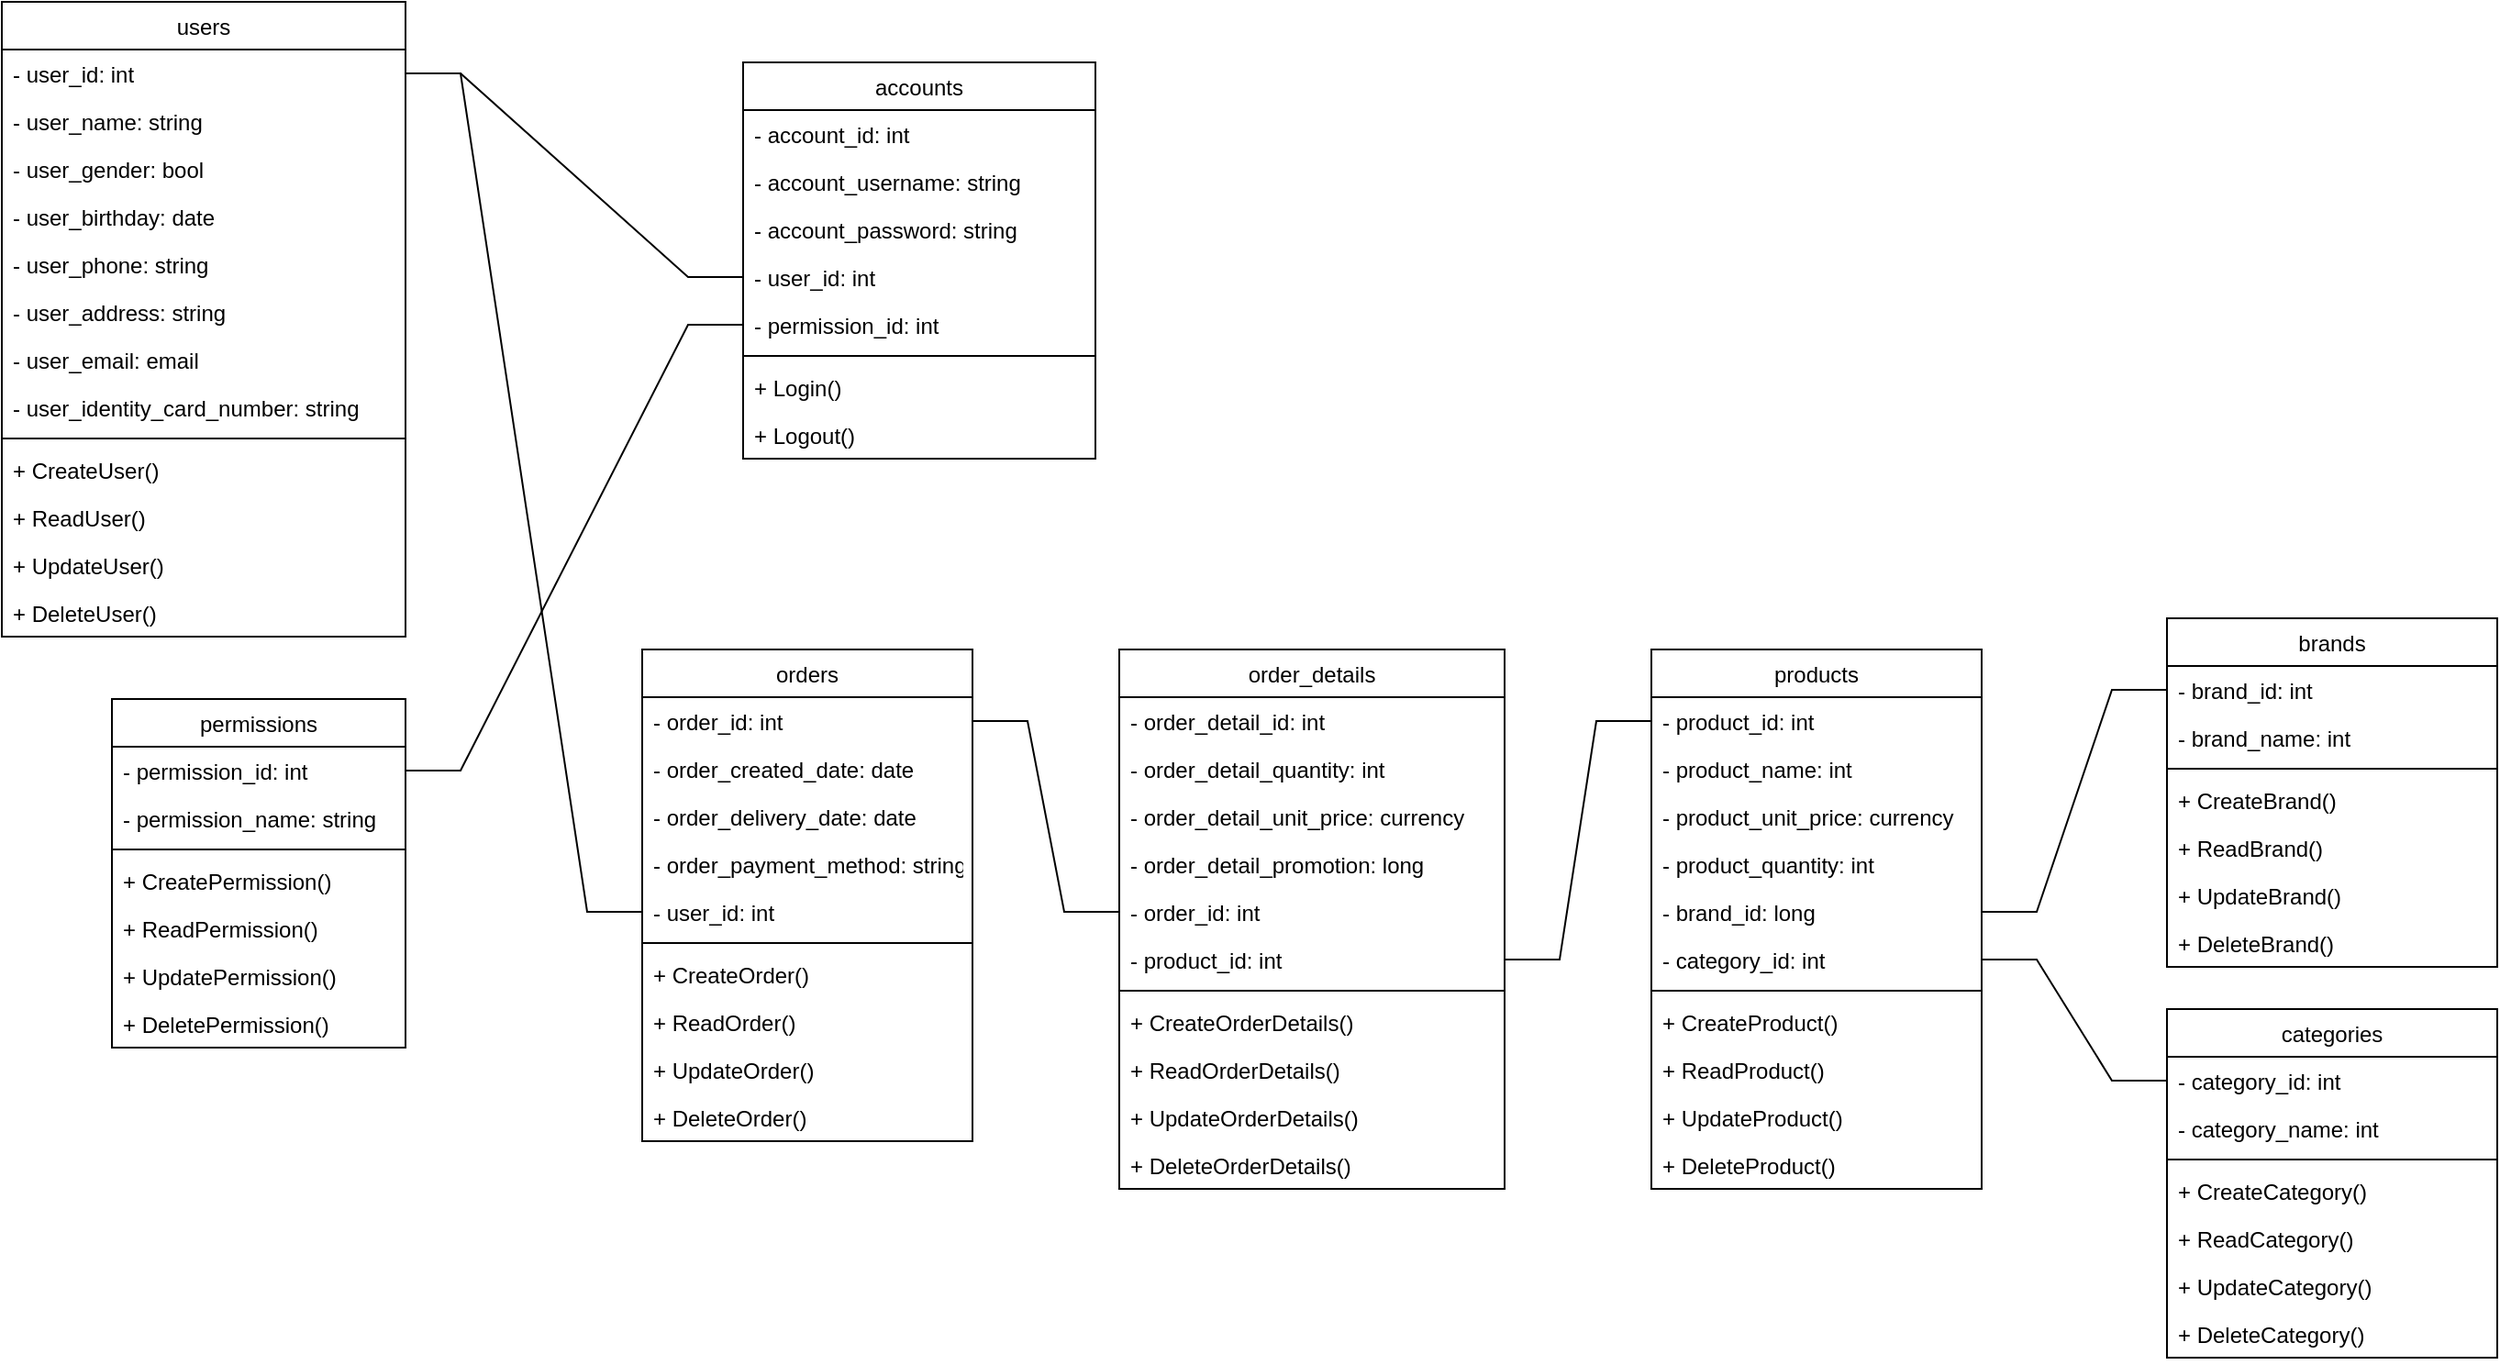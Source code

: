 <mxfile version="17.2.5" type="device"><diagram id="C5RBs43oDa-KdzZeNtuy" name="Page-1"><mxGraphModel dx="755" dy="391" grid="0" gridSize="10" guides="1" tooltips="1" connect="1" arrows="1" fold="1" page="1" pageScale="1" pageWidth="827" pageHeight="1169" math="0" shadow="0"><root><mxCell id="WIyWlLk6GJQsqaUBKTNV-0"/><mxCell id="WIyWlLk6GJQsqaUBKTNV-1" parent="WIyWlLk6GJQsqaUBKTNV-0"/><mxCell id="zkfFHV4jXpPFQw0GAbJ--0" value="users" style="swimlane;fontStyle=0;align=center;verticalAlign=top;childLayout=stackLayout;horizontal=1;startSize=26;horizontalStack=0;resizeParent=1;resizeLast=0;collapsible=1;marginBottom=0;rounded=0;shadow=0;strokeWidth=1;" parent="WIyWlLk6GJQsqaUBKTNV-1" vertex="1"><mxGeometry x="231" y="127" width="220" height="346" as="geometry"><mxRectangle x="230" y="140" width="160" height="26" as="alternateBounds"/></mxGeometry></mxCell><mxCell id="zkfFHV4jXpPFQw0GAbJ--1" value="- user_id: int" style="text;align=left;verticalAlign=top;spacingLeft=4;spacingRight=4;overflow=hidden;rotatable=0;points=[[0,0.5],[1,0.5]];portConstraint=eastwest;" parent="zkfFHV4jXpPFQw0GAbJ--0" vertex="1"><mxGeometry y="26" width="220" height="26" as="geometry"/></mxCell><mxCell id="zkfFHV4jXpPFQw0GAbJ--2" value="- user_name: string" style="text;align=left;verticalAlign=top;spacingLeft=4;spacingRight=4;overflow=hidden;rotatable=0;points=[[0,0.5],[1,0.5]];portConstraint=eastwest;rounded=0;shadow=0;html=0;" parent="zkfFHV4jXpPFQw0GAbJ--0" vertex="1"><mxGeometry y="52" width="220" height="26" as="geometry"/></mxCell><mxCell id="tPrWpKhHk2dmSFOq80l9-0" value="- user_gender: bool" style="text;align=left;verticalAlign=top;spacingLeft=4;spacingRight=4;overflow=hidden;rotatable=0;points=[[0,0.5],[1,0.5]];portConstraint=eastwest;rounded=0;shadow=0;html=0;" parent="zkfFHV4jXpPFQw0GAbJ--0" vertex="1"><mxGeometry y="78" width="220" height="26" as="geometry"/></mxCell><mxCell id="tPrWpKhHk2dmSFOq80l9-1" value="- user_birthday: date" style="text;align=left;verticalAlign=top;spacingLeft=4;spacingRight=4;overflow=hidden;rotatable=0;points=[[0,0.5],[1,0.5]];portConstraint=eastwest;rounded=0;shadow=0;html=0;" parent="zkfFHV4jXpPFQw0GAbJ--0" vertex="1"><mxGeometry y="104" width="220" height="26" as="geometry"/></mxCell><mxCell id="zkfFHV4jXpPFQw0GAbJ--3" value="- user_phone: string" style="text;align=left;verticalAlign=top;spacingLeft=4;spacingRight=4;overflow=hidden;rotatable=0;points=[[0,0.5],[1,0.5]];portConstraint=eastwest;rounded=0;shadow=0;html=0;" parent="zkfFHV4jXpPFQw0GAbJ--0" vertex="1"><mxGeometry y="130" width="220" height="26" as="geometry"/></mxCell><mxCell id="tPrWpKhHk2dmSFOq80l9-2" value="- user_address: string" style="text;align=left;verticalAlign=top;spacingLeft=4;spacingRight=4;overflow=hidden;rotatable=0;points=[[0,0.5],[1,0.5]];portConstraint=eastwest;rounded=0;shadow=0;html=0;" parent="zkfFHV4jXpPFQw0GAbJ--0" vertex="1"><mxGeometry y="156" width="220" height="26" as="geometry"/></mxCell><mxCell id="tPrWpKhHk2dmSFOq80l9-3" value="- user_email: email" style="text;align=left;verticalAlign=top;spacingLeft=4;spacingRight=4;overflow=hidden;rotatable=0;points=[[0,0.5],[1,0.5]];portConstraint=eastwest;rounded=0;shadow=0;html=0;" parent="zkfFHV4jXpPFQw0GAbJ--0" vertex="1"><mxGeometry y="182" width="220" height="26" as="geometry"/></mxCell><mxCell id="tPrWpKhHk2dmSFOq80l9-4" value="- user_identity_card_number: string" style="text;align=left;verticalAlign=top;spacingLeft=4;spacingRight=4;overflow=hidden;rotatable=0;points=[[0,0.5],[1,0.5]];portConstraint=eastwest;rounded=0;shadow=0;html=0;" parent="zkfFHV4jXpPFQw0GAbJ--0" vertex="1"><mxGeometry y="208" width="220" height="26" as="geometry"/></mxCell><mxCell id="zkfFHV4jXpPFQw0GAbJ--4" value="" style="line;html=1;strokeWidth=1;align=left;verticalAlign=middle;spacingTop=-1;spacingLeft=3;spacingRight=3;rotatable=0;labelPosition=right;points=[];portConstraint=eastwest;" parent="zkfFHV4jXpPFQw0GAbJ--0" vertex="1"><mxGeometry y="234" width="220" height="8" as="geometry"/></mxCell><mxCell id="zkfFHV4jXpPFQw0GAbJ--5" value="+ CreateUser()" style="text;align=left;verticalAlign=top;spacingLeft=4;spacingRight=4;overflow=hidden;rotatable=0;points=[[0,0.5],[1,0.5]];portConstraint=eastwest;" parent="zkfFHV4jXpPFQw0GAbJ--0" vertex="1"><mxGeometry y="242" width="220" height="26" as="geometry"/></mxCell><mxCell id="tPrWpKhHk2dmSFOq80l9-5" value="+ ReadUser()" style="text;align=left;verticalAlign=top;spacingLeft=4;spacingRight=4;overflow=hidden;rotatable=0;points=[[0,0.5],[1,0.5]];portConstraint=eastwest;" parent="zkfFHV4jXpPFQw0GAbJ--0" vertex="1"><mxGeometry y="268" width="220" height="26" as="geometry"/></mxCell><mxCell id="tPrWpKhHk2dmSFOq80l9-6" value="+ UpdateUser()" style="text;align=left;verticalAlign=top;spacingLeft=4;spacingRight=4;overflow=hidden;rotatable=0;points=[[0,0.5],[1,0.5]];portConstraint=eastwest;" parent="zkfFHV4jXpPFQw0GAbJ--0" vertex="1"><mxGeometry y="294" width="220" height="26" as="geometry"/></mxCell><mxCell id="tPrWpKhHk2dmSFOq80l9-7" value="+ DeleteUser()" style="text;align=left;verticalAlign=top;spacingLeft=4;spacingRight=4;overflow=hidden;rotatable=0;points=[[0,0.5],[1,0.5]];portConstraint=eastwest;" parent="zkfFHV4jXpPFQw0GAbJ--0" vertex="1"><mxGeometry y="320" width="220" height="26" as="geometry"/></mxCell><mxCell id="tPrWpKhHk2dmSFOq80l9-10" style="edgeStyle=entityRelationEdgeStyle;rounded=0;orthogonalLoop=1;jettySize=auto;html=1;endArrow=none;endFill=0;" parent="WIyWlLk6GJQsqaUBKTNV-1" source="zkfFHV4jXpPFQw0GAbJ--7" target="zkfFHV4jXpPFQw0GAbJ--22" edge="1"><mxGeometry relative="1" as="geometry"/></mxCell><mxCell id="zkfFHV4jXpPFQw0GAbJ--6" value="permissions" style="swimlane;fontStyle=0;align=center;verticalAlign=top;childLayout=stackLayout;horizontal=1;startSize=26;horizontalStack=0;resizeParent=1;resizeLast=0;collapsible=1;marginBottom=0;rounded=0;shadow=0;strokeWidth=1;" parent="WIyWlLk6GJQsqaUBKTNV-1" vertex="1"><mxGeometry x="291" y="507" width="160" height="190" as="geometry"><mxRectangle x="130" y="380" width="160" height="26" as="alternateBounds"/></mxGeometry></mxCell><mxCell id="zkfFHV4jXpPFQw0GAbJ--7" value="- permission_id: int" style="text;align=left;verticalAlign=top;spacingLeft=4;spacingRight=4;overflow=hidden;rotatable=0;points=[[0,0.5],[1,0.5]];portConstraint=eastwest;" parent="zkfFHV4jXpPFQw0GAbJ--6" vertex="1"><mxGeometry y="26" width="160" height="26" as="geometry"/></mxCell><mxCell id="zkfFHV4jXpPFQw0GAbJ--11" value="- permission_name: string" style="text;align=left;verticalAlign=top;spacingLeft=4;spacingRight=4;overflow=hidden;rotatable=0;points=[[0,0.5],[1,0.5]];portConstraint=eastwest;" parent="zkfFHV4jXpPFQw0GAbJ--6" vertex="1"><mxGeometry y="52" width="160" height="26" as="geometry"/></mxCell><mxCell id="zkfFHV4jXpPFQw0GAbJ--9" value="" style="line;html=1;strokeWidth=1;align=left;verticalAlign=middle;spacingTop=-1;spacingLeft=3;spacingRight=3;rotatable=0;labelPosition=right;points=[];portConstraint=eastwest;" parent="zkfFHV4jXpPFQw0GAbJ--6" vertex="1"><mxGeometry y="78" width="160" height="8" as="geometry"/></mxCell><mxCell id="zkfFHV4jXpPFQw0GAbJ--8" value="+ CreatePermission()" style="text;align=left;verticalAlign=top;spacingLeft=4;spacingRight=4;overflow=hidden;rotatable=0;points=[[0,0.5],[1,0.5]];portConstraint=eastwest;rounded=0;shadow=0;html=0;" parent="zkfFHV4jXpPFQw0GAbJ--6" vertex="1"><mxGeometry y="86" width="160" height="26" as="geometry"/></mxCell><mxCell id="tPrWpKhHk2dmSFOq80l9-13" value="+ ReadPermission()" style="text;align=left;verticalAlign=top;spacingLeft=4;spacingRight=4;overflow=hidden;rotatable=0;points=[[0,0.5],[1,0.5]];portConstraint=eastwest;rounded=0;shadow=0;html=0;" parent="zkfFHV4jXpPFQw0GAbJ--6" vertex="1"><mxGeometry y="112" width="160" height="26" as="geometry"/></mxCell><mxCell id="tPrWpKhHk2dmSFOq80l9-14" value="+ UpdatePermission()" style="text;align=left;verticalAlign=top;spacingLeft=4;spacingRight=4;overflow=hidden;rotatable=0;points=[[0,0.5],[1,0.5]];portConstraint=eastwest;rounded=0;shadow=0;html=0;" parent="zkfFHV4jXpPFQw0GAbJ--6" vertex="1"><mxGeometry y="138" width="160" height="26" as="geometry"/></mxCell><mxCell id="tPrWpKhHk2dmSFOq80l9-15" value="+ DeletePermission()" style="text;align=left;verticalAlign=top;spacingLeft=4;spacingRight=4;overflow=hidden;rotatable=0;points=[[0,0.5],[1,0.5]];portConstraint=eastwest;rounded=0;shadow=0;html=0;" parent="zkfFHV4jXpPFQw0GAbJ--6" vertex="1"><mxGeometry y="164" width="160" height="26" as="geometry"/></mxCell><mxCell id="zkfFHV4jXpPFQw0GAbJ--13" value="orders" style="swimlane;fontStyle=0;align=center;verticalAlign=top;childLayout=stackLayout;horizontal=1;startSize=26;horizontalStack=0;resizeParent=1;resizeLast=0;collapsible=1;marginBottom=0;rounded=0;shadow=0;strokeWidth=1;" parent="WIyWlLk6GJQsqaUBKTNV-1" vertex="1"><mxGeometry x="580" y="480" width="180" height="268" as="geometry"><mxRectangle x="340" y="380" width="170" height="26" as="alternateBounds"/></mxGeometry></mxCell><mxCell id="zkfFHV4jXpPFQw0GAbJ--14" value="- order_id: int" style="text;align=left;verticalAlign=top;spacingLeft=4;spacingRight=4;overflow=hidden;rotatable=0;points=[[0,0.5],[1,0.5]];portConstraint=eastwest;" parent="zkfFHV4jXpPFQw0GAbJ--13" vertex="1"><mxGeometry y="26" width="180" height="26" as="geometry"/></mxCell><mxCell id="tPrWpKhHk2dmSFOq80l9-32" value="- order_created_date: date" style="text;align=left;verticalAlign=top;spacingLeft=4;spacingRight=4;overflow=hidden;rotatable=0;points=[[0,0.5],[1,0.5]];portConstraint=eastwest;" parent="zkfFHV4jXpPFQw0GAbJ--13" vertex="1"><mxGeometry y="52" width="180" height="26" as="geometry"/></mxCell><mxCell id="tPrWpKhHk2dmSFOq80l9-33" value="- order_delivery_date: date" style="text;align=left;verticalAlign=top;spacingLeft=4;spacingRight=4;overflow=hidden;rotatable=0;points=[[0,0.5],[1,0.5]];portConstraint=eastwest;" parent="zkfFHV4jXpPFQw0GAbJ--13" vertex="1"><mxGeometry y="78" width="180" height="26" as="geometry"/></mxCell><mxCell id="tPrWpKhHk2dmSFOq80l9-34" value="- order_payment_method: string" style="text;align=left;verticalAlign=top;spacingLeft=4;spacingRight=4;overflow=hidden;rotatable=0;points=[[0,0.5],[1,0.5]];portConstraint=eastwest;" parent="zkfFHV4jXpPFQw0GAbJ--13" vertex="1"><mxGeometry y="104" width="180" height="26" as="geometry"/></mxCell><mxCell id="tPrWpKhHk2dmSFOq80l9-16" value="- user_id: int" style="text;align=left;verticalAlign=top;spacingLeft=4;spacingRight=4;overflow=hidden;rotatable=0;points=[[0,0.5],[1,0.5]];portConstraint=eastwest;" parent="zkfFHV4jXpPFQw0GAbJ--13" vertex="1"><mxGeometry y="130" width="180" height="26" as="geometry"/></mxCell><mxCell id="zkfFHV4jXpPFQw0GAbJ--15" value="" style="line;html=1;strokeWidth=1;align=left;verticalAlign=middle;spacingTop=-1;spacingLeft=3;spacingRight=3;rotatable=0;labelPosition=right;points=[];portConstraint=eastwest;" parent="zkfFHV4jXpPFQw0GAbJ--13" vertex="1"><mxGeometry y="156" width="180" height="8" as="geometry"/></mxCell><mxCell id="tPrWpKhHk2dmSFOq80l9-36" value="+ CreateOrder()" style="text;align=left;verticalAlign=top;spacingLeft=4;spacingRight=4;overflow=hidden;rotatable=0;points=[[0,0.5],[1,0.5]];portConstraint=eastwest;" parent="zkfFHV4jXpPFQw0GAbJ--13" vertex="1"><mxGeometry y="164" width="180" height="26" as="geometry"/></mxCell><mxCell id="tPrWpKhHk2dmSFOq80l9-37" value="+ ReadOrder()" style="text;align=left;verticalAlign=top;spacingLeft=4;spacingRight=4;overflow=hidden;rotatable=0;points=[[0,0.5],[1,0.5]];portConstraint=eastwest;" parent="zkfFHV4jXpPFQw0GAbJ--13" vertex="1"><mxGeometry y="190" width="180" height="26" as="geometry"/></mxCell><mxCell id="tPrWpKhHk2dmSFOq80l9-38" value="+ UpdateOrder()" style="text;align=left;verticalAlign=top;spacingLeft=4;spacingRight=4;overflow=hidden;rotatable=0;points=[[0,0.5],[1,0.5]];portConstraint=eastwest;" parent="zkfFHV4jXpPFQw0GAbJ--13" vertex="1"><mxGeometry y="216" width="180" height="26" as="geometry"/></mxCell><mxCell id="tPrWpKhHk2dmSFOq80l9-39" value="+ DeleteOrder()" style="text;align=left;verticalAlign=top;spacingLeft=4;spacingRight=4;overflow=hidden;rotatable=0;points=[[0,0.5],[1,0.5]];portConstraint=eastwest;" parent="zkfFHV4jXpPFQw0GAbJ--13" vertex="1"><mxGeometry y="242" width="180" height="26" as="geometry"/></mxCell><mxCell id="zkfFHV4jXpPFQw0GAbJ--17" value="accounts" style="swimlane;fontStyle=0;align=center;verticalAlign=top;childLayout=stackLayout;horizontal=1;startSize=26;horizontalStack=0;resizeParent=1;resizeLast=0;collapsible=1;marginBottom=0;rounded=0;shadow=0;strokeWidth=1;" parent="WIyWlLk6GJQsqaUBKTNV-1" vertex="1"><mxGeometry x="635" y="160" width="192" height="216" as="geometry"><mxRectangle x="550" y="140" width="160" height="26" as="alternateBounds"/></mxGeometry></mxCell><mxCell id="zkfFHV4jXpPFQw0GAbJ--18" value="- account_id: int" style="text;align=left;verticalAlign=top;spacingLeft=4;spacingRight=4;overflow=hidden;rotatable=0;points=[[0,0.5],[1,0.5]];portConstraint=eastwest;" parent="zkfFHV4jXpPFQw0GAbJ--17" vertex="1"><mxGeometry y="26" width="192" height="26" as="geometry"/></mxCell><mxCell id="zkfFHV4jXpPFQw0GAbJ--20" value="- account_username: string" style="text;align=left;verticalAlign=top;spacingLeft=4;spacingRight=4;overflow=hidden;rotatable=0;points=[[0,0.5],[1,0.5]];portConstraint=eastwest;rounded=0;shadow=0;html=0;" parent="zkfFHV4jXpPFQw0GAbJ--17" vertex="1"><mxGeometry y="52" width="192" height="26" as="geometry"/></mxCell><mxCell id="zkfFHV4jXpPFQw0GAbJ--21" value="- account_password: string" style="text;align=left;verticalAlign=top;spacingLeft=4;spacingRight=4;overflow=hidden;rotatable=0;points=[[0,0.5],[1,0.5]];portConstraint=eastwest;rounded=0;shadow=0;html=0;" parent="zkfFHV4jXpPFQw0GAbJ--17" vertex="1"><mxGeometry y="78" width="192" height="26" as="geometry"/></mxCell><mxCell id="zkfFHV4jXpPFQw0GAbJ--19" value="- user_id: int" style="text;align=left;verticalAlign=top;spacingLeft=4;spacingRight=4;overflow=hidden;rotatable=0;points=[[0,0.5],[1,0.5]];portConstraint=eastwest;rounded=0;shadow=0;html=0;" parent="zkfFHV4jXpPFQw0GAbJ--17" vertex="1"><mxGeometry y="104" width="192" height="26" as="geometry"/></mxCell><mxCell id="zkfFHV4jXpPFQw0GAbJ--22" value="- permission_id: int" style="text;align=left;verticalAlign=top;spacingLeft=4;spacingRight=4;overflow=hidden;rotatable=0;points=[[0,0.5],[1,0.5]];portConstraint=eastwest;rounded=0;shadow=0;html=0;" parent="zkfFHV4jXpPFQw0GAbJ--17" vertex="1"><mxGeometry y="130" width="192" height="26" as="geometry"/></mxCell><mxCell id="zkfFHV4jXpPFQw0GAbJ--23" value="" style="line;html=1;strokeWidth=1;align=left;verticalAlign=middle;spacingTop=-1;spacingLeft=3;spacingRight=3;rotatable=0;labelPosition=right;points=[];portConstraint=eastwest;" parent="zkfFHV4jXpPFQw0GAbJ--17" vertex="1"><mxGeometry y="156" width="192" height="8" as="geometry"/></mxCell><mxCell id="zkfFHV4jXpPFQw0GAbJ--25" value="+ Login()" style="text;align=left;verticalAlign=top;spacingLeft=4;spacingRight=4;overflow=hidden;rotatable=0;points=[[0,0.5],[1,0.5]];portConstraint=eastwest;" parent="zkfFHV4jXpPFQw0GAbJ--17" vertex="1"><mxGeometry y="164" width="192" height="26" as="geometry"/></mxCell><mxCell id="tPrWpKhHk2dmSFOq80l9-8" value="+ Logout()" style="text;align=left;verticalAlign=top;spacingLeft=4;spacingRight=4;overflow=hidden;rotatable=0;points=[[0,0.5],[1,0.5]];portConstraint=eastwest;" parent="zkfFHV4jXpPFQw0GAbJ--17" vertex="1"><mxGeometry y="190" width="192" height="26" as="geometry"/></mxCell><mxCell id="zkfFHV4jXpPFQw0GAbJ--26" value="" style="endArrow=none;shadow=0;strokeWidth=1;rounded=0;endFill=0;edgeStyle=entityRelationEdgeStyle;elbow=vertical;" parent="WIyWlLk6GJQsqaUBKTNV-1" source="zkfFHV4jXpPFQw0GAbJ--1" target="zkfFHV4jXpPFQw0GAbJ--19" edge="1"><mxGeometry x="0.5" y="41" relative="1" as="geometry"><mxPoint x="380" y="192" as="sourcePoint"/><mxPoint x="540" y="192" as="targetPoint"/><mxPoint x="-40" y="32" as="offset"/></mxGeometry></mxCell><mxCell id="tPrWpKhHk2dmSFOq80l9-40" style="edgeStyle=entityRelationEdgeStyle;rounded=0;orthogonalLoop=1;jettySize=auto;html=1;endArrow=none;endFill=0;" parent="WIyWlLk6GJQsqaUBKTNV-1" source="tPrWpKhHk2dmSFOq80l9-16" target="zkfFHV4jXpPFQw0GAbJ--1" edge="1"><mxGeometry relative="1" as="geometry"/></mxCell><mxCell id="tPrWpKhHk2dmSFOq80l9-41" value="order_details" style="swimlane;fontStyle=0;align=center;verticalAlign=top;childLayout=stackLayout;horizontal=1;startSize=26;horizontalStack=0;resizeParent=1;resizeLast=0;collapsible=1;marginBottom=0;rounded=0;shadow=0;strokeWidth=1;" parent="WIyWlLk6GJQsqaUBKTNV-1" vertex="1"><mxGeometry x="840" y="480" width="210" height="294" as="geometry"><mxRectangle x="340" y="380" width="170" height="26" as="alternateBounds"/></mxGeometry></mxCell><mxCell id="tPrWpKhHk2dmSFOq80l9-42" value="- order_detail_id: int" style="text;align=left;verticalAlign=top;spacingLeft=4;spacingRight=4;overflow=hidden;rotatable=0;points=[[0,0.5],[1,0.5]];portConstraint=eastwest;" parent="tPrWpKhHk2dmSFOq80l9-41" vertex="1"><mxGeometry y="26" width="210" height="26" as="geometry"/></mxCell><mxCell id="tPrWpKhHk2dmSFOq80l9-45" value="- order_detail_quantity: int" style="text;align=left;verticalAlign=top;spacingLeft=4;spacingRight=4;overflow=hidden;rotatable=0;points=[[0,0.5],[1,0.5]];portConstraint=eastwest;" parent="tPrWpKhHk2dmSFOq80l9-41" vertex="1"><mxGeometry y="52" width="210" height="26" as="geometry"/></mxCell><mxCell id="tPrWpKhHk2dmSFOq80l9-46" value="- order_detail_unit_price: currency" style="text;align=left;verticalAlign=top;spacingLeft=4;spacingRight=4;overflow=hidden;rotatable=0;points=[[0,0.5],[1,0.5]];portConstraint=eastwest;" parent="tPrWpKhHk2dmSFOq80l9-41" vertex="1"><mxGeometry y="78" width="210" height="26" as="geometry"/></mxCell><mxCell id="tPrWpKhHk2dmSFOq80l9-52" value="- order_detail_promotion: long" style="text;align=left;verticalAlign=top;spacingLeft=4;spacingRight=4;overflow=hidden;rotatable=0;points=[[0,0.5],[1,0.5]];portConstraint=eastwest;" parent="tPrWpKhHk2dmSFOq80l9-41" vertex="1"><mxGeometry y="104" width="210" height="26" as="geometry"/></mxCell><mxCell id="tPrWpKhHk2dmSFOq80l9-43" value="- order_id: int" style="text;align=left;verticalAlign=top;spacingLeft=4;spacingRight=4;overflow=hidden;rotatable=0;points=[[0,0.5],[1,0.5]];portConstraint=eastwest;" parent="tPrWpKhHk2dmSFOq80l9-41" vertex="1"><mxGeometry y="130" width="210" height="26" as="geometry"/></mxCell><mxCell id="tPrWpKhHk2dmSFOq80l9-44" value="- product_id: int" style="text;align=left;verticalAlign=top;spacingLeft=4;spacingRight=4;overflow=hidden;rotatable=0;points=[[0,0.5],[1,0.5]];portConstraint=eastwest;" parent="tPrWpKhHk2dmSFOq80l9-41" vertex="1"><mxGeometry y="156" width="210" height="26" as="geometry"/></mxCell><mxCell id="tPrWpKhHk2dmSFOq80l9-47" value="" style="line;html=1;strokeWidth=1;align=left;verticalAlign=middle;spacingTop=-1;spacingLeft=3;spacingRight=3;rotatable=0;labelPosition=right;points=[];portConstraint=eastwest;" parent="tPrWpKhHk2dmSFOq80l9-41" vertex="1"><mxGeometry y="182" width="210" height="8" as="geometry"/></mxCell><mxCell id="tPrWpKhHk2dmSFOq80l9-48" value="+ CreateOrderDetails()" style="text;align=left;verticalAlign=top;spacingLeft=4;spacingRight=4;overflow=hidden;rotatable=0;points=[[0,0.5],[1,0.5]];portConstraint=eastwest;" parent="tPrWpKhHk2dmSFOq80l9-41" vertex="1"><mxGeometry y="190" width="210" height="26" as="geometry"/></mxCell><mxCell id="tPrWpKhHk2dmSFOq80l9-49" value="+ ReadOrderDetails()" style="text;align=left;verticalAlign=top;spacingLeft=4;spacingRight=4;overflow=hidden;rotatable=0;points=[[0,0.5],[1,0.5]];portConstraint=eastwest;" parent="tPrWpKhHk2dmSFOq80l9-41" vertex="1"><mxGeometry y="216" width="210" height="26" as="geometry"/></mxCell><mxCell id="tPrWpKhHk2dmSFOq80l9-50" value="+ UpdateOrderDetails()" style="text;align=left;verticalAlign=top;spacingLeft=4;spacingRight=4;overflow=hidden;rotatable=0;points=[[0,0.5],[1,0.5]];portConstraint=eastwest;" parent="tPrWpKhHk2dmSFOq80l9-41" vertex="1"><mxGeometry y="242" width="210" height="26" as="geometry"/></mxCell><mxCell id="tPrWpKhHk2dmSFOq80l9-51" value="+ DeleteOrderDetails()" style="text;align=left;verticalAlign=top;spacingLeft=4;spacingRight=4;overflow=hidden;rotatable=0;points=[[0,0.5],[1,0.5]];portConstraint=eastwest;" parent="tPrWpKhHk2dmSFOq80l9-41" vertex="1"><mxGeometry y="268" width="210" height="26" as="geometry"/></mxCell><mxCell id="tPrWpKhHk2dmSFOq80l9-53" style="edgeStyle=entityRelationEdgeStyle;rounded=0;orthogonalLoop=1;jettySize=auto;html=1;endArrow=none;endFill=0;elbow=vertical;" parent="WIyWlLk6GJQsqaUBKTNV-1" source="zkfFHV4jXpPFQw0GAbJ--14" target="tPrWpKhHk2dmSFOq80l9-43" edge="1"><mxGeometry relative="1" as="geometry"/></mxCell><mxCell id="tPrWpKhHk2dmSFOq80l9-54" value="products" style="swimlane;fontStyle=0;align=center;verticalAlign=top;childLayout=stackLayout;horizontal=1;startSize=26;horizontalStack=0;resizeParent=1;resizeLast=0;collapsible=1;marginBottom=0;rounded=0;shadow=0;strokeWidth=1;" parent="WIyWlLk6GJQsqaUBKTNV-1" vertex="1"><mxGeometry x="1130" y="480" width="180" height="294" as="geometry"><mxRectangle x="340" y="380" width="170" height="26" as="alternateBounds"/></mxGeometry></mxCell><mxCell id="tPrWpKhHk2dmSFOq80l9-55" value="- product_id: int" style="text;align=left;verticalAlign=top;spacingLeft=4;spacingRight=4;overflow=hidden;rotatable=0;points=[[0,0.5],[1,0.5]];portConstraint=eastwest;" parent="tPrWpKhHk2dmSFOq80l9-54" vertex="1"><mxGeometry y="26" width="180" height="26" as="geometry"/></mxCell><mxCell id="tPrWpKhHk2dmSFOq80l9-56" value="- product_name: int" style="text;align=left;verticalAlign=top;spacingLeft=4;spacingRight=4;overflow=hidden;rotatable=0;points=[[0,0.5],[1,0.5]];portConstraint=eastwest;" parent="tPrWpKhHk2dmSFOq80l9-54" vertex="1"><mxGeometry y="52" width="180" height="26" as="geometry"/></mxCell><mxCell id="tPrWpKhHk2dmSFOq80l9-57" value="- product_unit_price: currency" style="text;align=left;verticalAlign=top;spacingLeft=4;spacingRight=4;overflow=hidden;rotatable=0;points=[[0,0.5],[1,0.5]];portConstraint=eastwest;" parent="tPrWpKhHk2dmSFOq80l9-54" vertex="1"><mxGeometry y="78" width="180" height="26" as="geometry"/></mxCell><mxCell id="tPrWpKhHk2dmSFOq80l9-58" value="- product_quantity: int" style="text;align=left;verticalAlign=top;spacingLeft=4;spacingRight=4;overflow=hidden;rotatable=0;points=[[0,0.5],[1,0.5]];portConstraint=eastwest;" parent="tPrWpKhHk2dmSFOq80l9-54" vertex="1"><mxGeometry y="104" width="180" height="26" as="geometry"/></mxCell><mxCell id="tPrWpKhHk2dmSFOq80l9-60" value="- brand_id: long" style="text;align=left;verticalAlign=top;spacingLeft=4;spacingRight=4;overflow=hidden;rotatable=0;points=[[0,0.5],[1,0.5]];portConstraint=eastwest;" parent="tPrWpKhHk2dmSFOq80l9-54" vertex="1"><mxGeometry y="130" width="180" height="26" as="geometry"/></mxCell><mxCell id="tPrWpKhHk2dmSFOq80l9-59" value="- category_id: int" style="text;align=left;verticalAlign=top;spacingLeft=4;spacingRight=4;overflow=hidden;rotatable=0;points=[[0,0.5],[1,0.5]];portConstraint=eastwest;" parent="tPrWpKhHk2dmSFOq80l9-54" vertex="1"><mxGeometry y="156" width="180" height="26" as="geometry"/></mxCell><mxCell id="tPrWpKhHk2dmSFOq80l9-61" value="" style="line;html=1;strokeWidth=1;align=left;verticalAlign=middle;spacingTop=-1;spacingLeft=3;spacingRight=3;rotatable=0;labelPosition=right;points=[];portConstraint=eastwest;" parent="tPrWpKhHk2dmSFOq80l9-54" vertex="1"><mxGeometry y="182" width="180" height="8" as="geometry"/></mxCell><mxCell id="tPrWpKhHk2dmSFOq80l9-62" value="+ CreateProduct()" style="text;align=left;verticalAlign=top;spacingLeft=4;spacingRight=4;overflow=hidden;rotatable=0;points=[[0,0.5],[1,0.5]];portConstraint=eastwest;" parent="tPrWpKhHk2dmSFOq80l9-54" vertex="1"><mxGeometry y="190" width="180" height="26" as="geometry"/></mxCell><mxCell id="tPrWpKhHk2dmSFOq80l9-63" value="+ ReadProduct()" style="text;align=left;verticalAlign=top;spacingLeft=4;spacingRight=4;overflow=hidden;rotatable=0;points=[[0,0.5],[1,0.5]];portConstraint=eastwest;" parent="tPrWpKhHk2dmSFOq80l9-54" vertex="1"><mxGeometry y="216" width="180" height="26" as="geometry"/></mxCell><mxCell id="tPrWpKhHk2dmSFOq80l9-64" value="+ UpdateProduct()" style="text;align=left;verticalAlign=top;spacingLeft=4;spacingRight=4;overflow=hidden;rotatable=0;points=[[0,0.5],[1,0.5]];portConstraint=eastwest;" parent="tPrWpKhHk2dmSFOq80l9-54" vertex="1"><mxGeometry y="242" width="180" height="26" as="geometry"/></mxCell><mxCell id="tPrWpKhHk2dmSFOq80l9-65" value="+ DeleteProduct()" style="text;align=left;verticalAlign=top;spacingLeft=4;spacingRight=4;overflow=hidden;rotatable=0;points=[[0,0.5],[1,0.5]];portConstraint=eastwest;" parent="tPrWpKhHk2dmSFOq80l9-54" vertex="1"><mxGeometry y="268" width="180" height="26" as="geometry"/></mxCell><mxCell id="tPrWpKhHk2dmSFOq80l9-66" style="edgeStyle=entityRelationEdgeStyle;rounded=0;orthogonalLoop=1;jettySize=auto;html=1;endArrow=none;endFill=0;elbow=vertical;" parent="WIyWlLk6GJQsqaUBKTNV-1" source="tPrWpKhHk2dmSFOq80l9-44" target="tPrWpKhHk2dmSFOq80l9-55" edge="1"><mxGeometry relative="1" as="geometry"/></mxCell><mxCell id="tPrWpKhHk2dmSFOq80l9-67" value="categories" style="swimlane;fontStyle=0;align=center;verticalAlign=top;childLayout=stackLayout;horizontal=1;startSize=26;horizontalStack=0;resizeParent=1;resizeLast=0;collapsible=1;marginBottom=0;rounded=0;shadow=0;strokeWidth=1;" parent="WIyWlLk6GJQsqaUBKTNV-1" vertex="1"><mxGeometry x="1411" y="676" width="180" height="190" as="geometry"><mxRectangle x="340" y="380" width="170" height="26" as="alternateBounds"/></mxGeometry></mxCell><mxCell id="tPrWpKhHk2dmSFOq80l9-68" value="- category_id: int" style="text;align=left;verticalAlign=top;spacingLeft=4;spacingRight=4;overflow=hidden;rotatable=0;points=[[0,0.5],[1,0.5]];portConstraint=eastwest;" parent="tPrWpKhHk2dmSFOq80l9-67" vertex="1"><mxGeometry y="26" width="180" height="26" as="geometry"/></mxCell><mxCell id="tPrWpKhHk2dmSFOq80l9-69" value="- category_name: int" style="text;align=left;verticalAlign=top;spacingLeft=4;spacingRight=4;overflow=hidden;rotatable=0;points=[[0,0.5],[1,0.5]];portConstraint=eastwest;" parent="tPrWpKhHk2dmSFOq80l9-67" vertex="1"><mxGeometry y="52" width="180" height="26" as="geometry"/></mxCell><mxCell id="tPrWpKhHk2dmSFOq80l9-74" value="" style="line;html=1;strokeWidth=1;align=left;verticalAlign=middle;spacingTop=-1;spacingLeft=3;spacingRight=3;rotatable=0;labelPosition=right;points=[];portConstraint=eastwest;" parent="tPrWpKhHk2dmSFOq80l9-67" vertex="1"><mxGeometry y="78" width="180" height="8" as="geometry"/></mxCell><mxCell id="tPrWpKhHk2dmSFOq80l9-75" value="+ CreateCategory()" style="text;align=left;verticalAlign=top;spacingLeft=4;spacingRight=4;overflow=hidden;rotatable=0;points=[[0,0.5],[1,0.5]];portConstraint=eastwest;" parent="tPrWpKhHk2dmSFOq80l9-67" vertex="1"><mxGeometry y="86" width="180" height="26" as="geometry"/></mxCell><mxCell id="tPrWpKhHk2dmSFOq80l9-76" value="+ ReadCategory()" style="text;align=left;verticalAlign=top;spacingLeft=4;spacingRight=4;overflow=hidden;rotatable=0;points=[[0,0.5],[1,0.5]];portConstraint=eastwest;" parent="tPrWpKhHk2dmSFOq80l9-67" vertex="1"><mxGeometry y="112" width="180" height="26" as="geometry"/></mxCell><mxCell id="tPrWpKhHk2dmSFOq80l9-77" value="+ UpdateCategory()" style="text;align=left;verticalAlign=top;spacingLeft=4;spacingRight=4;overflow=hidden;rotatable=0;points=[[0,0.5],[1,0.5]];portConstraint=eastwest;" parent="tPrWpKhHk2dmSFOq80l9-67" vertex="1"><mxGeometry y="138" width="180" height="26" as="geometry"/></mxCell><mxCell id="tPrWpKhHk2dmSFOq80l9-78" value="+ DeleteCategory()" style="text;align=left;verticalAlign=top;spacingLeft=4;spacingRight=4;overflow=hidden;rotatable=0;points=[[0,0.5],[1,0.5]];portConstraint=eastwest;" parent="tPrWpKhHk2dmSFOq80l9-67" vertex="1"><mxGeometry y="164" width="180" height="26" as="geometry"/></mxCell><mxCell id="2bJHLaj92p4IxWuVqaHs-0" style="edgeStyle=entityRelationEdgeStyle;rounded=0;orthogonalLoop=1;jettySize=auto;html=1;endArrow=none;endFill=0;" parent="WIyWlLk6GJQsqaUBKTNV-1" source="tPrWpKhHk2dmSFOq80l9-59" target="tPrWpKhHk2dmSFOq80l9-68" edge="1"><mxGeometry relative="1" as="geometry"/></mxCell><mxCell id="j7XDiY3-aL1HMjD0eOhd-0" value="brands" style="swimlane;fontStyle=0;align=center;verticalAlign=top;childLayout=stackLayout;horizontal=1;startSize=26;horizontalStack=0;resizeParent=1;resizeLast=0;collapsible=1;marginBottom=0;rounded=0;shadow=0;strokeWidth=1;" vertex="1" parent="WIyWlLk6GJQsqaUBKTNV-1"><mxGeometry x="1411" y="463" width="180" height="190" as="geometry"><mxRectangle x="340" y="380" width="170" height="26" as="alternateBounds"/></mxGeometry></mxCell><mxCell id="j7XDiY3-aL1HMjD0eOhd-1" value="- brand_id: int" style="text;align=left;verticalAlign=top;spacingLeft=4;spacingRight=4;overflow=hidden;rotatable=0;points=[[0,0.5],[1,0.5]];portConstraint=eastwest;" vertex="1" parent="j7XDiY3-aL1HMjD0eOhd-0"><mxGeometry y="26" width="180" height="26" as="geometry"/></mxCell><mxCell id="j7XDiY3-aL1HMjD0eOhd-2" value="- brand_name: int" style="text;align=left;verticalAlign=top;spacingLeft=4;spacingRight=4;overflow=hidden;rotatable=0;points=[[0,0.5],[1,0.5]];portConstraint=eastwest;" vertex="1" parent="j7XDiY3-aL1HMjD0eOhd-0"><mxGeometry y="52" width="180" height="26" as="geometry"/></mxCell><mxCell id="j7XDiY3-aL1HMjD0eOhd-3" value="" style="line;html=1;strokeWidth=1;align=left;verticalAlign=middle;spacingTop=-1;spacingLeft=3;spacingRight=3;rotatable=0;labelPosition=right;points=[];portConstraint=eastwest;" vertex="1" parent="j7XDiY3-aL1HMjD0eOhd-0"><mxGeometry y="78" width="180" height="8" as="geometry"/></mxCell><mxCell id="j7XDiY3-aL1HMjD0eOhd-4" value="+ CreateBrand()" style="text;align=left;verticalAlign=top;spacingLeft=4;spacingRight=4;overflow=hidden;rotatable=0;points=[[0,0.5],[1,0.5]];portConstraint=eastwest;" vertex="1" parent="j7XDiY3-aL1HMjD0eOhd-0"><mxGeometry y="86" width="180" height="26" as="geometry"/></mxCell><mxCell id="j7XDiY3-aL1HMjD0eOhd-5" value="+ ReadBrand()" style="text;align=left;verticalAlign=top;spacingLeft=4;spacingRight=4;overflow=hidden;rotatable=0;points=[[0,0.5],[1,0.5]];portConstraint=eastwest;" vertex="1" parent="j7XDiY3-aL1HMjD0eOhd-0"><mxGeometry y="112" width="180" height="26" as="geometry"/></mxCell><mxCell id="j7XDiY3-aL1HMjD0eOhd-6" value="+ UpdateBrand()" style="text;align=left;verticalAlign=top;spacingLeft=4;spacingRight=4;overflow=hidden;rotatable=0;points=[[0,0.5],[1,0.5]];portConstraint=eastwest;" vertex="1" parent="j7XDiY3-aL1HMjD0eOhd-0"><mxGeometry y="138" width="180" height="26" as="geometry"/></mxCell><mxCell id="j7XDiY3-aL1HMjD0eOhd-7" value="+ DeleteBrand()" style="text;align=left;verticalAlign=top;spacingLeft=4;spacingRight=4;overflow=hidden;rotatable=0;points=[[0,0.5],[1,0.5]];portConstraint=eastwest;" vertex="1" parent="j7XDiY3-aL1HMjD0eOhd-0"><mxGeometry y="164" width="180" height="26" as="geometry"/></mxCell><mxCell id="j7XDiY3-aL1HMjD0eOhd-8" style="edgeStyle=entityRelationEdgeStyle;rounded=0;orthogonalLoop=1;jettySize=auto;html=1;endArrow=none;endFill=0;" edge="1" parent="WIyWlLk6GJQsqaUBKTNV-1" source="j7XDiY3-aL1HMjD0eOhd-1" target="tPrWpKhHk2dmSFOq80l9-60"><mxGeometry relative="1" as="geometry"/></mxCell></root></mxGraphModel></diagram></mxfile>